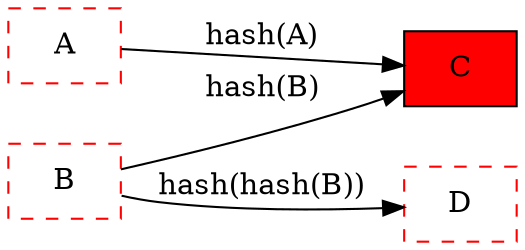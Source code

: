 digraph collision {

rankdir=LR;


"A" [style=dashed,color=red,shape=box];
"B" [style=dashed,color=red,shape=box];
"C" [style=filled,fillcolor=red,color=black,shape=box];
"D" [style=dashed,color=red,shape=box];


"A"->"C" [label="hash(A)"];
"B"->"C" [label="hash(B)"];
"B"->"D" [label="hash(hash(B))"];


}